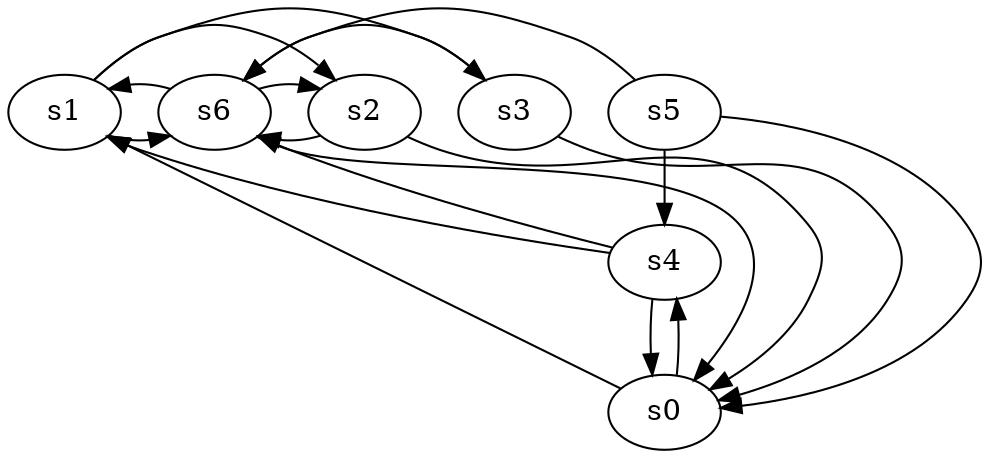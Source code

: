 digraph game_0813_complex_7 {
    s0 [name="s0", player=1];
    s1 [name="s1", player=0];
    s2 [name="s2", player=1];
    s3 [name="s3", player=0];
    s4 [name="s4", player=0, target=1];
    s5 [name="s5", player=1];
    s6 [name="s6", player=1, target=1];

    s0 -> s1 [constraint="time % 5 == 3 || time % 2 == 0"];
    s0 -> s4 [constraint="!(time % 3 == 0)"];
    s1 -> s2 [constraint="time % 5 == 3 || time % 3 == 1"];
    s1 -> s3 [constraint="!(time % 6 == 0)"];
    s1 -> s6 [constraint="time == 2 || time == 4 || time == 5 || time == 6"];
    s2 -> s0 [constraint="!(time % 6 == 0)"];
    s2 -> s6 [constraint="!(time % 3 == 1)"];
    s3 -> s0 [constraint="time % 2 == 1 || time % 2 == 1"];
    s3 -> s6 [constraint="!(time % 4 == 0)"];
    s4 -> s0;
    s4 -> s1 [constraint="time % 3 == 1 && time % 4 == 1"];
    s4 -> s6 [constraint="time == 0 || time == 2"];
    s5 -> s0 [constraint="time % 2 == 0 && time % 3 == 0"];
    s5 -> s4;
    s5 -> s6 [constraint="time == 4 || time == 6 || time == 10 || time == 11 || time == 14"];
    s6 -> s0 [constraint="time % 4 == 3 || time % 3 == 2"];
    s6 -> s1 [constraint="time % 8 == 5"];
    s6 -> s2 [constraint="time % 7 == 2"];
}
